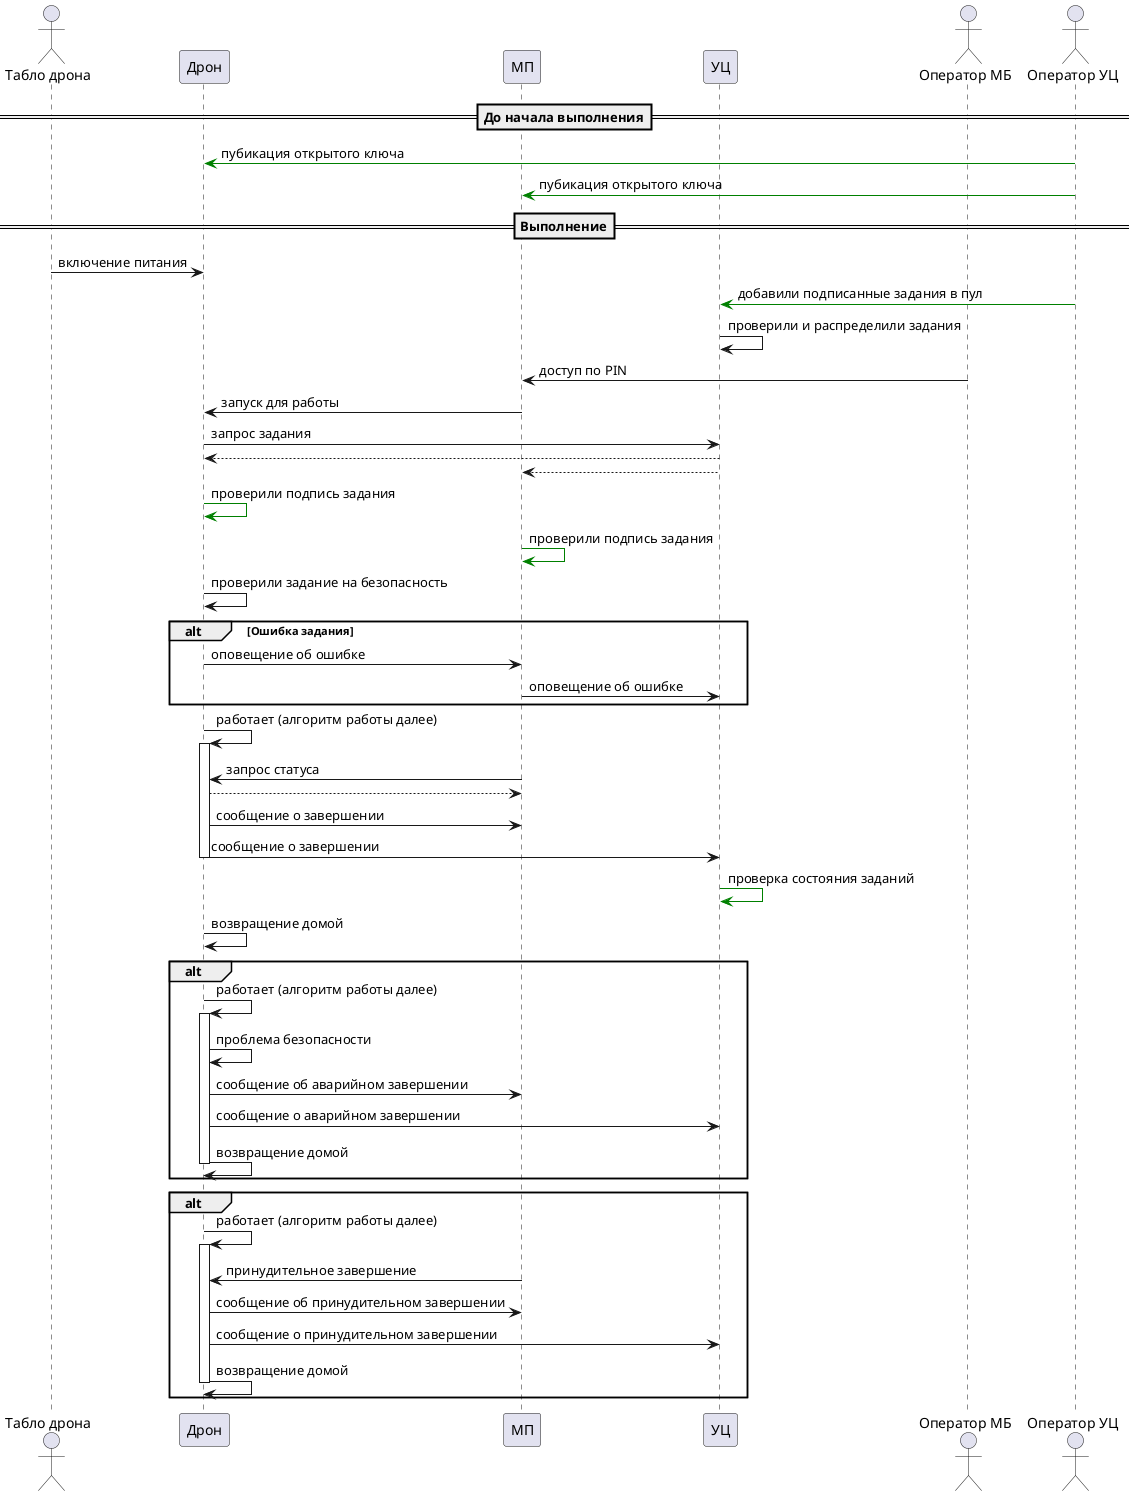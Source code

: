 @startuml

actor "Табло дрона" as u_drone
participant Drone as "Дрон"

participant Mobile as "МП"
participant CC as "УЦ"
actor "Оператор МБ" as u_mobile
actor "Оператор УЦ" as u_cc

==До начала выполнения==
u_cc -[#green]>Drone: пубикация открытого ключа
u_cc -[#green]>Mobile: пубикация открытого ключа
==Выполнение==

u_drone -> Drone: включение питания
u_cc -[#green]> CC: добавили подписанные задания в пул
CC -> CC: проверили и распределили задания
u_mobile -> Mobile: доступ по PIN
Mobile -> Drone: запуск для работы
Drone -> CC: запрос задания
CC --> Drone
CC--> Mobile
Drone -[#green]> Drone: проверили подпись задания
Mobile -[#green]> Mobile: проверили подпись задания
Drone -> Drone: проверили задание на безопасность
alt Ошибка задания
Drone -> Mobile: оповещение об ошибке
Mobile -> CC: оповещение об ошибке
end

Drone -> Drone++: работает (алгоритм работы далее)
Mobile -> Drone: запрос статуса
Drone --> Mobile

Drone -> Mobile: сообщение о завершении
Drone -> CC--: сообщение о завершении
CC -[#green]> CC: проверка состояния заданий
Drone -> Drone: возвращение домой
alt
Drone -> Drone++: работает (алгоритм работы далее)
Drone -> Drone: проблема безопасности

Drone -> Mobile: сообщение об аварийном завершении
Drone -> CC: сообщение о аварийном завершении
Drone -> Drone--: возвращение домой
end
alt
Drone -> Drone++: работает (алгоритм работы далее)
Mobile -> Drone: принудительное завершение
Drone -> Mobile: сообщение об принудительном завершении
Drone -> CC: сообщение о принудительном завершении
Drone -> Drone--: возвращение домой
end


@enduml